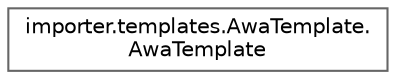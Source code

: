 digraph "Graphical Class Hierarchy"
{
 // LATEX_PDF_SIZE
  bgcolor="transparent";
  edge [fontname=Helvetica,fontsize=10,labelfontname=Helvetica,labelfontsize=10];
  node [fontname=Helvetica,fontsize=10,shape=box,height=0.2,width=0.4];
  rankdir="LR";
  Node0 [id="Node000000",label="importer.templates.AwaTemplate.\lAwaTemplate",height=0.2,width=0.4,color="grey40", fillcolor="white", style="filled",URL="$classimporter_1_1templates_1_1_awa_template_1_1_awa_template.html",tooltip=" "];
}

